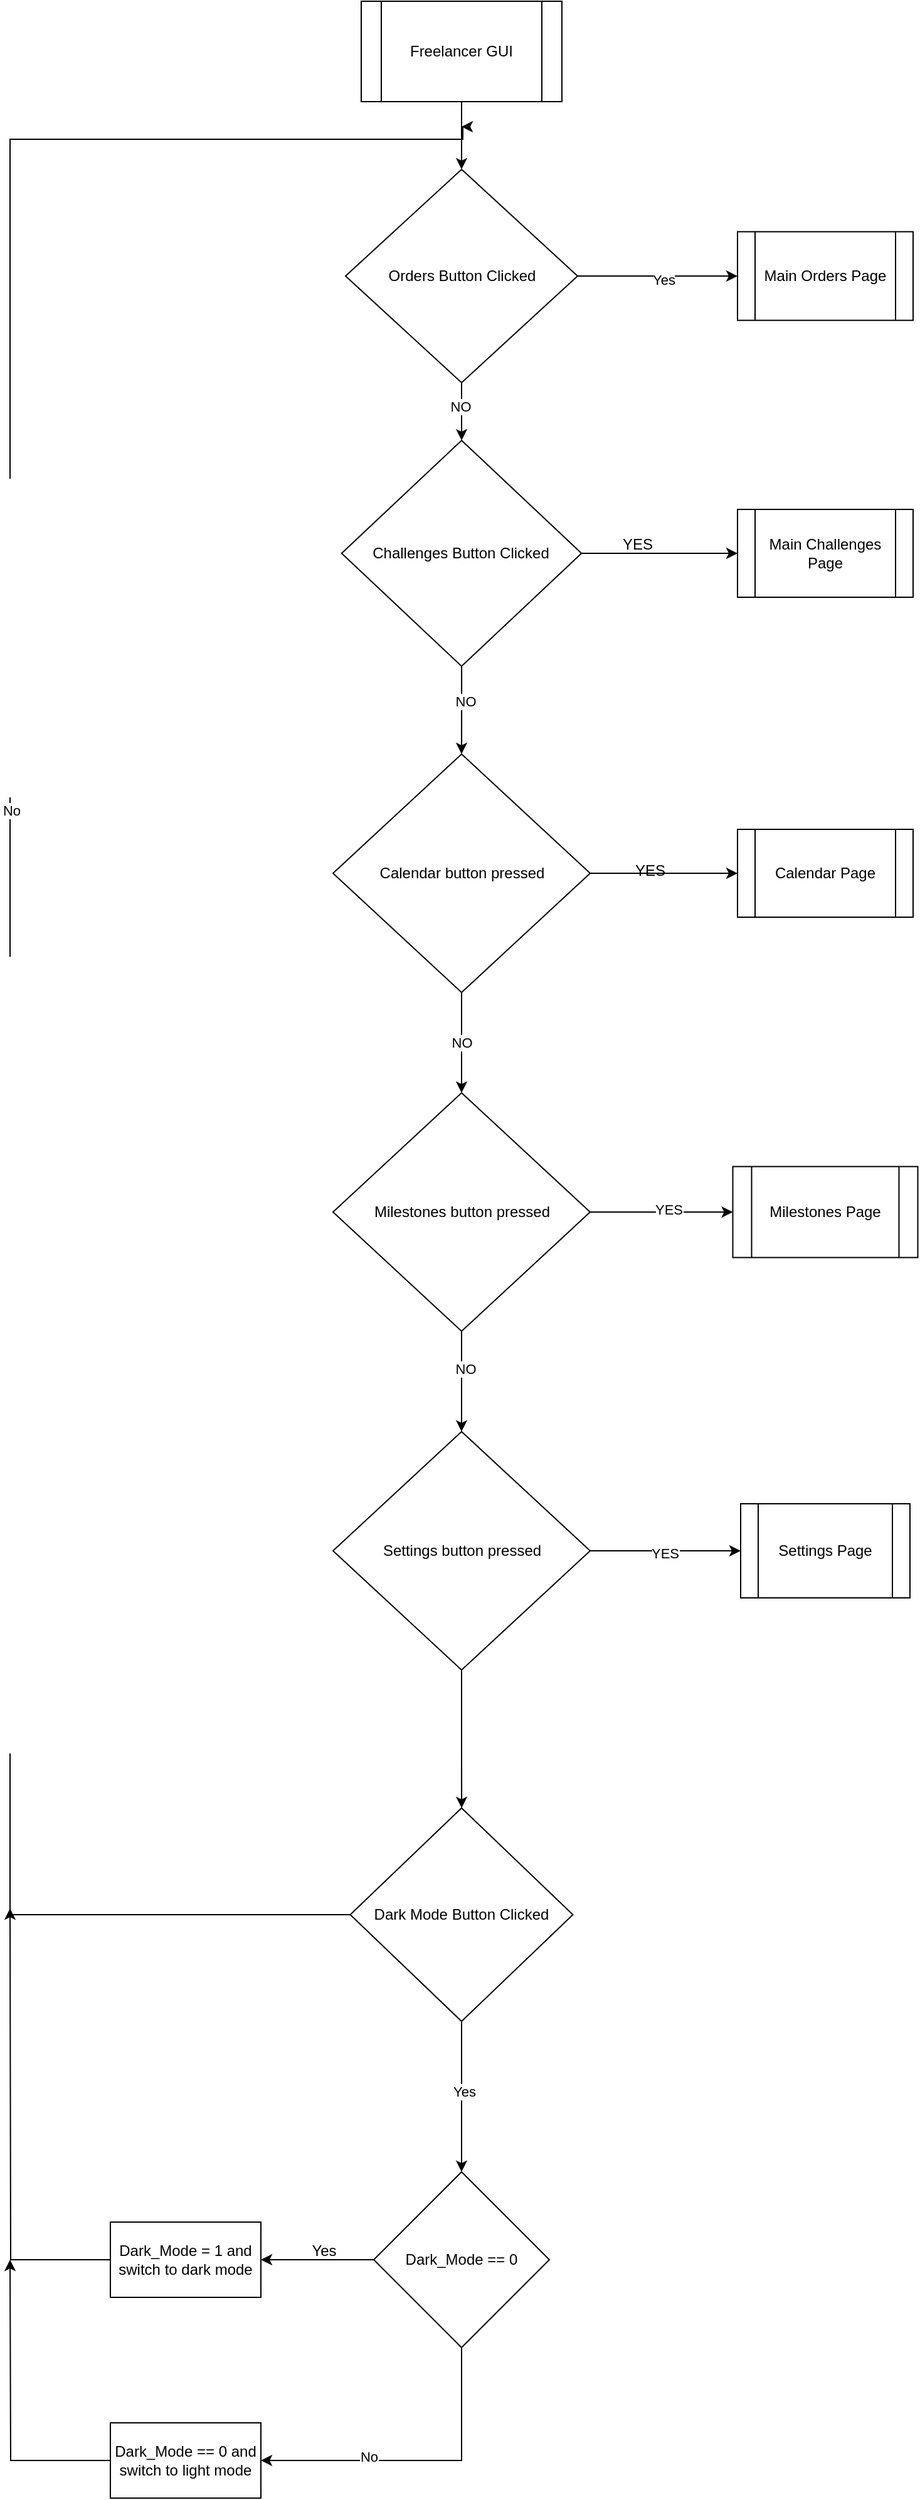 <mxfile version="22.1.16" type="github">
  <diagram name="Page-1" id="UcYvj9fS5koomEr0C1fl">
    <mxGraphModel dx="1207" dy="814" grid="1" gridSize="10" guides="1" tooltips="1" connect="1" arrows="1" fold="1" page="1" pageScale="1" pageWidth="1169" pageHeight="827" math="0" shadow="0">
      <root>
        <mxCell id="0" />
        <mxCell id="1" parent="0" />
        <mxCell id="bhgwH5HLYHfAj57Ld_Zx-7" value="" style="edgeStyle=orthogonalEdgeStyle;rounded=0;orthogonalLoop=1;jettySize=auto;html=1;" parent="1" source="bhgwH5HLYHfAj57Ld_Zx-2" target="bhgwH5HLYHfAj57Ld_Zx-6" edge="1">
          <mxGeometry relative="1" as="geometry" />
        </mxCell>
        <mxCell id="bhgwH5HLYHfAj57Ld_Zx-2" value="Freelancer GUI" style="shape=process;whiteSpace=wrap;html=1;backgroundOutline=1;" parent="1" vertex="1">
          <mxGeometry x="490" y="10" width="160" height="80" as="geometry" />
        </mxCell>
        <mxCell id="bhgwH5HLYHfAj57Ld_Zx-9" value="" style="edgeStyle=orthogonalEdgeStyle;rounded=0;orthogonalLoop=1;jettySize=auto;html=1;" parent="1" source="bhgwH5HLYHfAj57Ld_Zx-6" target="bhgwH5HLYHfAj57Ld_Zx-8" edge="1">
          <mxGeometry relative="1" as="geometry" />
        </mxCell>
        <mxCell id="bhgwH5HLYHfAj57Ld_Zx-29" value="NO" style="edgeLabel;html=1;align=center;verticalAlign=middle;resizable=0;points=[];" parent="bhgwH5HLYHfAj57Ld_Zx-9" vertex="1" connectable="0">
          <mxGeometry x="-0.178" y="-1" relative="1" as="geometry">
            <mxPoint as="offset" />
          </mxGeometry>
        </mxCell>
        <mxCell id="bhgwH5HLYHfAj57Ld_Zx-13" value="" style="edgeStyle=orthogonalEdgeStyle;rounded=0;orthogonalLoop=1;jettySize=auto;html=1;" parent="1" source="bhgwH5HLYHfAj57Ld_Zx-6" target="bhgwH5HLYHfAj57Ld_Zx-12" edge="1">
          <mxGeometry relative="1" as="geometry" />
        </mxCell>
        <mxCell id="bhgwH5HLYHfAj57Ld_Zx-28" value="Yes" style="edgeLabel;html=1;align=center;verticalAlign=middle;resizable=0;points=[];" parent="bhgwH5HLYHfAj57Ld_Zx-13" vertex="1" connectable="0">
          <mxGeometry x="0.069" y="-3" relative="1" as="geometry">
            <mxPoint as="offset" />
          </mxGeometry>
        </mxCell>
        <mxCell id="bhgwH5HLYHfAj57Ld_Zx-6" value="Orders Button Clicked" style="rhombus;whiteSpace=wrap;html=1;" parent="1" vertex="1">
          <mxGeometry x="477.5" y="144" width="185" height="170" as="geometry" />
        </mxCell>
        <mxCell id="bhgwH5HLYHfAj57Ld_Zx-11" value="" style="edgeStyle=orthogonalEdgeStyle;rounded=0;orthogonalLoop=1;jettySize=auto;html=1;" parent="1" source="bhgwH5HLYHfAj57Ld_Zx-8" target="bhgwH5HLYHfAj57Ld_Zx-10" edge="1">
          <mxGeometry relative="1" as="geometry" />
        </mxCell>
        <mxCell id="bhgwH5HLYHfAj57Ld_Zx-31" value="NO" style="edgeLabel;html=1;align=center;verticalAlign=middle;resizable=0;points=[];" parent="bhgwH5HLYHfAj57Ld_Zx-11" vertex="1" connectable="0">
          <mxGeometry x="-0.195" y="3" relative="1" as="geometry">
            <mxPoint as="offset" />
          </mxGeometry>
        </mxCell>
        <mxCell id="bhgwH5HLYHfAj57Ld_Zx-15" value="" style="edgeStyle=orthogonalEdgeStyle;rounded=0;orthogonalLoop=1;jettySize=auto;html=1;" parent="1" source="bhgwH5HLYHfAj57Ld_Zx-8" target="bhgwH5HLYHfAj57Ld_Zx-14" edge="1">
          <mxGeometry relative="1" as="geometry" />
        </mxCell>
        <mxCell id="bhgwH5HLYHfAj57Ld_Zx-8" value="Challenges Button Clicked" style="rhombus;whiteSpace=wrap;html=1;" parent="1" vertex="1">
          <mxGeometry x="474.38" y="360" width="191.25" height="180" as="geometry" />
        </mxCell>
        <mxCell id="bhgwH5HLYHfAj57Ld_Zx-17" value="" style="edgeStyle=orthogonalEdgeStyle;rounded=0;orthogonalLoop=1;jettySize=auto;html=1;" parent="1" source="bhgwH5HLYHfAj57Ld_Zx-10" target="bhgwH5HLYHfAj57Ld_Zx-16" edge="1">
          <mxGeometry relative="1" as="geometry" />
        </mxCell>
        <mxCell id="bhgwH5HLYHfAj57Ld_Zx-19" value="NO" style="edgeStyle=orthogonalEdgeStyle;rounded=0;orthogonalLoop=1;jettySize=auto;html=1;" parent="1" source="bhgwH5HLYHfAj57Ld_Zx-10" target="bhgwH5HLYHfAj57Ld_Zx-18" edge="1">
          <mxGeometry relative="1" as="geometry" />
        </mxCell>
        <mxCell id="bhgwH5HLYHfAj57Ld_Zx-10" value="Calendar button pressed" style="rhombus;whiteSpace=wrap;html=1;" parent="1" vertex="1">
          <mxGeometry x="467.5" y="610" width="205" height="190" as="geometry" />
        </mxCell>
        <mxCell id="bhgwH5HLYHfAj57Ld_Zx-12" value="Main Orders Page" style="shape=process;whiteSpace=wrap;html=1;backgroundOutline=1;" parent="1" vertex="1">
          <mxGeometry x="790" y="193.69" width="140" height="70.62" as="geometry" />
        </mxCell>
        <mxCell id="bhgwH5HLYHfAj57Ld_Zx-14" value="Main Challenges Page" style="shape=process;whiteSpace=wrap;html=1;backgroundOutline=1;" parent="1" vertex="1">
          <mxGeometry x="790" y="415" width="140" height="70" as="geometry" />
        </mxCell>
        <mxCell id="bhgwH5HLYHfAj57Ld_Zx-16" value="Calendar Page" style="shape=process;whiteSpace=wrap;html=1;backgroundOutline=1;" parent="1" vertex="1">
          <mxGeometry x="790" y="670" width="140" height="70" as="geometry" />
        </mxCell>
        <mxCell id="bhgwH5HLYHfAj57Ld_Zx-21" value="" style="edgeStyle=orthogonalEdgeStyle;rounded=0;orthogonalLoop=1;jettySize=auto;html=1;" parent="1" source="bhgwH5HLYHfAj57Ld_Zx-18" target="bhgwH5HLYHfAj57Ld_Zx-20" edge="1">
          <mxGeometry relative="1" as="geometry" />
        </mxCell>
        <mxCell id="bhgwH5HLYHfAj57Ld_Zx-33" value="YES" style="edgeLabel;html=1;align=center;verticalAlign=middle;resizable=0;points=[];" parent="bhgwH5HLYHfAj57Ld_Zx-21" vertex="1" connectable="0">
          <mxGeometry x="0.084" y="2" relative="1" as="geometry">
            <mxPoint x="1" as="offset" />
          </mxGeometry>
        </mxCell>
        <mxCell id="bhgwH5HLYHfAj57Ld_Zx-23" value="" style="edgeStyle=orthogonalEdgeStyle;rounded=0;orthogonalLoop=1;jettySize=auto;html=1;" parent="1" source="bhgwH5HLYHfAj57Ld_Zx-18" target="bhgwH5HLYHfAj57Ld_Zx-22" edge="1">
          <mxGeometry relative="1" as="geometry" />
        </mxCell>
        <mxCell id="bhgwH5HLYHfAj57Ld_Zx-34" value="NO" style="edgeLabel;html=1;align=center;verticalAlign=middle;resizable=0;points=[];" parent="bhgwH5HLYHfAj57Ld_Zx-23" vertex="1" connectable="0">
          <mxGeometry x="-0.281" y="3" relative="1" as="geometry">
            <mxPoint y="1" as="offset" />
          </mxGeometry>
        </mxCell>
        <mxCell id="bhgwH5HLYHfAj57Ld_Zx-18" value="Milestones button pressed" style="rhombus;whiteSpace=wrap;html=1;" parent="1" vertex="1">
          <mxGeometry x="467.5" y="880" width="205" height="190" as="geometry" />
        </mxCell>
        <mxCell id="bhgwH5HLYHfAj57Ld_Zx-20" value="Milestones Page" style="shape=process;whiteSpace=wrap;html=1;backgroundOutline=1;" parent="1" vertex="1">
          <mxGeometry x="786.25" y="938.75" width="147.5" height="72.5" as="geometry" />
        </mxCell>
        <mxCell id="bhgwH5HLYHfAj57Ld_Zx-25" value="" style="edgeStyle=orthogonalEdgeStyle;rounded=0;orthogonalLoop=1;jettySize=auto;html=1;" parent="1" source="bhgwH5HLYHfAj57Ld_Zx-22" target="bhgwH5HLYHfAj57Ld_Zx-24" edge="1">
          <mxGeometry relative="1" as="geometry" />
        </mxCell>
        <mxCell id="bhgwH5HLYHfAj57Ld_Zx-35" value="YES" style="edgeLabel;html=1;align=center;verticalAlign=middle;resizable=0;points=[];" parent="bhgwH5HLYHfAj57Ld_Zx-25" vertex="1" connectable="0">
          <mxGeometry x="-0.031" y="-2" relative="1" as="geometry">
            <mxPoint x="1" as="offset" />
          </mxGeometry>
        </mxCell>
        <mxCell id="ms9yVCL2MXEbFlLO1SQl-2" style="edgeStyle=orthogonalEdgeStyle;rounded=0;orthogonalLoop=1;jettySize=auto;html=1;exitX=0.5;exitY=1;exitDx=0;exitDy=0;" edge="1" parent="1" source="bhgwH5HLYHfAj57Ld_Zx-22" target="ms9yVCL2MXEbFlLO1SQl-1">
          <mxGeometry relative="1" as="geometry" />
        </mxCell>
        <mxCell id="bhgwH5HLYHfAj57Ld_Zx-22" value="Settings button pressed" style="rhombus;whiteSpace=wrap;html=1;" parent="1" vertex="1">
          <mxGeometry x="467.5" y="1150" width="205" height="190" as="geometry" />
        </mxCell>
        <mxCell id="bhgwH5HLYHfAj57Ld_Zx-24" value="Settings Page" style="shape=process;whiteSpace=wrap;html=1;backgroundOutline=1;" parent="1" vertex="1">
          <mxGeometry x="792.5" y="1207.5" width="135" height="75" as="geometry" />
        </mxCell>
        <mxCell id="bhgwH5HLYHfAj57Ld_Zx-30" value="YES" style="text;html=1;align=center;verticalAlign=middle;resizable=0;points=[];autosize=1;strokeColor=none;fillColor=none;" parent="1" vertex="1">
          <mxGeometry x="685" y="428" width="50" height="30" as="geometry" />
        </mxCell>
        <mxCell id="bhgwH5HLYHfAj57Ld_Zx-32" value="YES" style="text;html=1;align=center;verticalAlign=middle;resizable=0;points=[];autosize=1;strokeColor=none;fillColor=none;" parent="1" vertex="1">
          <mxGeometry x="695" y="688" width="50" height="30" as="geometry" />
        </mxCell>
        <mxCell id="ms9yVCL2MXEbFlLO1SQl-4" style="edgeStyle=orthogonalEdgeStyle;rounded=0;orthogonalLoop=1;jettySize=auto;html=1;exitX=0;exitY=0.5;exitDx=0;exitDy=0;" edge="1" parent="1" source="ms9yVCL2MXEbFlLO1SQl-1">
          <mxGeometry relative="1" as="geometry">
            <mxPoint x="570" y="110" as="targetPoint" />
            <Array as="points">
              <mxPoint x="210" y="1535" />
              <mxPoint x="210" y="120" />
              <mxPoint x="571" y="120" />
              <mxPoint x="571" y="110" />
            </Array>
          </mxGeometry>
        </mxCell>
        <mxCell id="ms9yVCL2MXEbFlLO1SQl-5" value="No" style="edgeLabel;html=1;align=center;verticalAlign=middle;resizable=0;points=[];" vertex="1" connectable="0" parent="ms9yVCL2MXEbFlLO1SQl-4">
          <mxGeometry x="0.119" y="-1" relative="1" as="geometry">
            <mxPoint as="offset" />
          </mxGeometry>
        </mxCell>
        <mxCell id="ms9yVCL2MXEbFlLO1SQl-8" style="edgeStyle=orthogonalEdgeStyle;rounded=0;orthogonalLoop=1;jettySize=auto;html=1;exitX=0.5;exitY=1;exitDx=0;exitDy=0;entryX=0.5;entryY=0;entryDx=0;entryDy=0;" edge="1" parent="1" source="ms9yVCL2MXEbFlLO1SQl-1" target="ms9yVCL2MXEbFlLO1SQl-7">
          <mxGeometry relative="1" as="geometry" />
        </mxCell>
        <mxCell id="ms9yVCL2MXEbFlLO1SQl-9" value="Yes" style="edgeLabel;html=1;align=center;verticalAlign=middle;resizable=0;points=[];" vertex="1" connectable="0" parent="ms9yVCL2MXEbFlLO1SQl-8">
          <mxGeometry x="-0.079" y="2" relative="1" as="geometry">
            <mxPoint as="offset" />
          </mxGeometry>
        </mxCell>
        <mxCell id="ms9yVCL2MXEbFlLO1SQl-1" value="Dark Mode Button Clicked" style="rhombus;whiteSpace=wrap;html=1;" vertex="1" parent="1">
          <mxGeometry x="481.25" y="1450" width="177.5" height="170" as="geometry" />
        </mxCell>
        <mxCell id="ms9yVCL2MXEbFlLO1SQl-12" value="" style="edgeStyle=orthogonalEdgeStyle;rounded=0;orthogonalLoop=1;jettySize=auto;html=1;" edge="1" parent="1" source="ms9yVCL2MXEbFlLO1SQl-7" target="ms9yVCL2MXEbFlLO1SQl-11">
          <mxGeometry relative="1" as="geometry" />
        </mxCell>
        <mxCell id="ms9yVCL2MXEbFlLO1SQl-19" style="edgeStyle=orthogonalEdgeStyle;rounded=0;orthogonalLoop=1;jettySize=auto;html=1;exitX=0.5;exitY=1;exitDx=0;exitDy=0;entryX=1;entryY=0.5;entryDx=0;entryDy=0;" edge="1" parent="1" source="ms9yVCL2MXEbFlLO1SQl-7" target="ms9yVCL2MXEbFlLO1SQl-17">
          <mxGeometry relative="1" as="geometry" />
        </mxCell>
        <mxCell id="ms9yVCL2MXEbFlLO1SQl-20" value="No" style="edgeLabel;html=1;align=center;verticalAlign=middle;resizable=0;points=[];" vertex="1" connectable="0" parent="ms9yVCL2MXEbFlLO1SQl-19">
          <mxGeometry x="0.317" y="-3" relative="1" as="geometry">
            <mxPoint as="offset" />
          </mxGeometry>
        </mxCell>
        <mxCell id="ms9yVCL2MXEbFlLO1SQl-7" value="Dark_Mode == 0" style="rhombus;whiteSpace=wrap;html=1;" vertex="1" parent="1">
          <mxGeometry x="500" y="1740" width="140" height="140" as="geometry" />
        </mxCell>
        <mxCell id="ms9yVCL2MXEbFlLO1SQl-14" style="edgeStyle=orthogonalEdgeStyle;rounded=0;orthogonalLoop=1;jettySize=auto;html=1;exitX=0;exitY=0.5;exitDx=0;exitDy=0;" edge="1" parent="1" source="ms9yVCL2MXEbFlLO1SQl-11">
          <mxGeometry relative="1" as="geometry">
            <mxPoint x="210" y="1530" as="targetPoint" />
          </mxGeometry>
        </mxCell>
        <mxCell id="ms9yVCL2MXEbFlLO1SQl-11" value="Dark_Mode = 1 and switch to dark mode" style="whiteSpace=wrap;html=1;" vertex="1" parent="1">
          <mxGeometry x="290" y="1780" width="120" height="60" as="geometry" />
        </mxCell>
        <mxCell id="ms9yVCL2MXEbFlLO1SQl-13" value="Yes" style="text;html=1;align=center;verticalAlign=middle;resizable=0;points=[];autosize=1;strokeColor=none;fillColor=none;" vertex="1" parent="1">
          <mxGeometry x="440" y="1788" width="40" height="30" as="geometry" />
        </mxCell>
        <mxCell id="ms9yVCL2MXEbFlLO1SQl-18" style="edgeStyle=orthogonalEdgeStyle;rounded=0;orthogonalLoop=1;jettySize=auto;html=1;exitX=0;exitY=0.5;exitDx=0;exitDy=0;" edge="1" parent="1" source="ms9yVCL2MXEbFlLO1SQl-17">
          <mxGeometry relative="1" as="geometry">
            <mxPoint x="210" y="1810.0" as="targetPoint" />
          </mxGeometry>
        </mxCell>
        <mxCell id="ms9yVCL2MXEbFlLO1SQl-17" value="Dark_Mode == 0 and switch to light mode" style="whiteSpace=wrap;html=1;" vertex="1" parent="1">
          <mxGeometry x="290" y="1940" width="120" height="60" as="geometry" />
        </mxCell>
      </root>
    </mxGraphModel>
  </diagram>
</mxfile>
